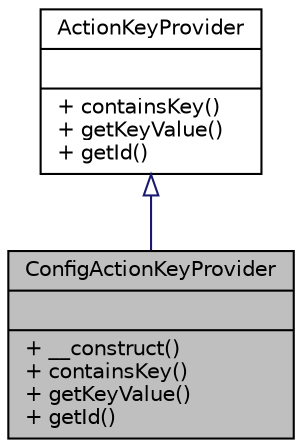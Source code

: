 digraph "ConfigActionKeyProvider"
{
  edge [fontname="Helvetica",fontsize="10",labelfontname="Helvetica",labelfontsize="10"];
  node [fontname="Helvetica",fontsize="10",shape=record];
  Node0 [label="{ConfigActionKeyProvider\n||+ __construct()\l+ containsKey()\l+ getKeyValue()\l+ getId()\l}",height=0.2,width=0.4,color="black", fillcolor="grey75", style="filled", fontcolor="black"];
  Node1 -> Node0 [dir="back",color="midnightblue",fontsize="10",style="solid",arrowtail="onormal",fontname="Helvetica"];
  Node1 [label="{ActionKeyProvider\n||+ containsKey()\l+ getKeyValue()\l+ getId()\l}",height=0.2,width=0.4,color="black", fillcolor="white", style="filled",URL="$interfacewcmf_1_1lib_1_1config_1_1_action_key_provider.html",tooltip="Implementations of ActionKeyProvider search for action keys. "];
}
